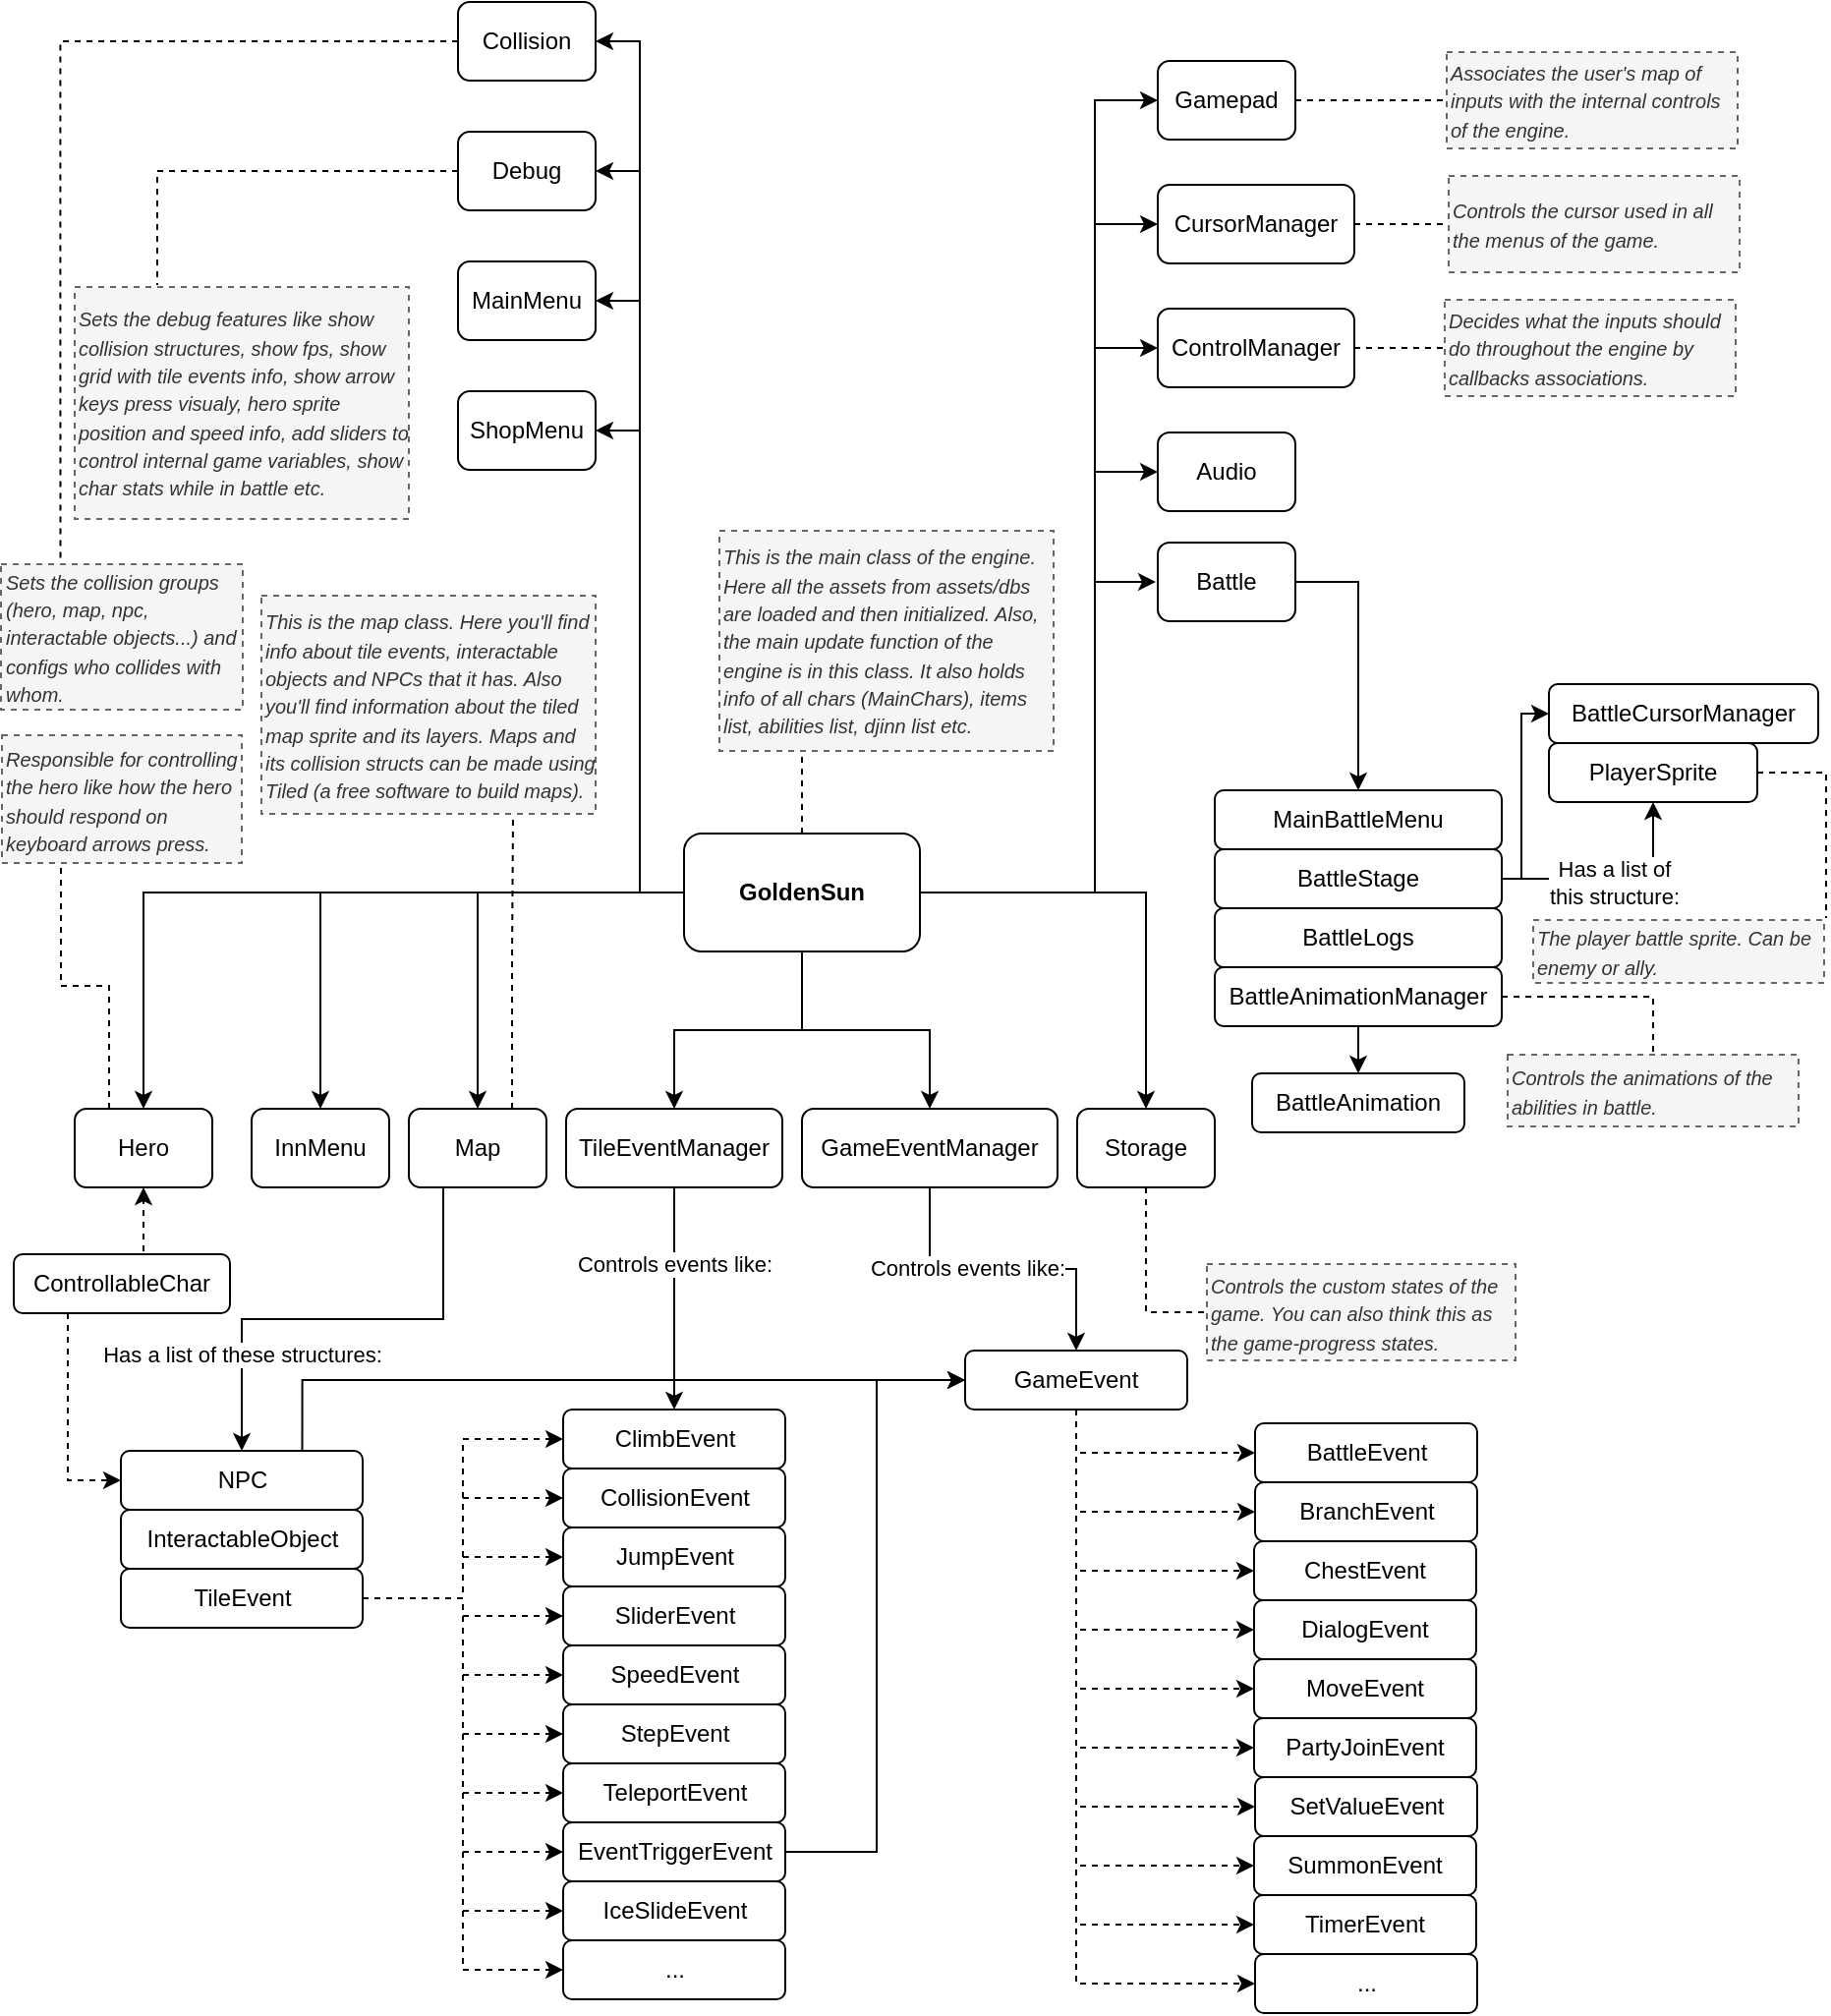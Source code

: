<mxfile version="15.2.7" type="device"><diagram id="flezuYNflr0dGhkxA3h6" name="Page-1"><mxGraphModel dx="1363" dy="1194" grid="0" gridSize="10" guides="1" tooltips="1" connect="1" arrows="1" fold="1" page="0" pageScale="1" pageWidth="1000" pageHeight="1000" math="0" shadow="0"><root><mxCell id="0"/><mxCell id="1" parent="0"/><mxCell id="TbjRaI7LVavRVFoeosVB-16" style="edgeStyle=orthogonalEdgeStyle;rounded=0;orthogonalLoop=1;jettySize=auto;html=1;entryX=0.5;entryY=0;entryDx=0;entryDy=0;" parent="1" source="TbjRaI7LVavRVFoeosVB-1" target="TbjRaI7LVavRVFoeosVB-2" edge="1"><mxGeometry relative="1" as="geometry"/></mxCell><mxCell id="TbjRaI7LVavRVFoeosVB-22" style="edgeStyle=orthogonalEdgeStyle;rounded=0;orthogonalLoop=1;jettySize=auto;html=1;entryX=0.5;entryY=0;entryDx=0;entryDy=0;" parent="1" source="TbjRaI7LVavRVFoeosVB-1" target="TbjRaI7LVavRVFoeosVB-7" edge="1"><mxGeometry relative="1" as="geometry"/></mxCell><mxCell id="TbjRaI7LVavRVFoeosVB-23" style="edgeStyle=orthogonalEdgeStyle;rounded=0;orthogonalLoop=1;jettySize=auto;html=1;entryX=0.5;entryY=0;entryDx=0;entryDy=0;" parent="1" source="TbjRaI7LVavRVFoeosVB-1" target="TbjRaI7LVavRVFoeosVB-8" edge="1"><mxGeometry relative="1" as="geometry"/></mxCell><mxCell id="TbjRaI7LVavRVFoeosVB-25" style="edgeStyle=orthogonalEdgeStyle;rounded=0;orthogonalLoop=1;jettySize=auto;html=1;entryX=0.5;entryY=0;entryDx=0;entryDy=0;" parent="1" source="TbjRaI7LVavRVFoeosVB-1" target="TbjRaI7LVavRVFoeosVB-9" edge="1"><mxGeometry relative="1" as="geometry"/></mxCell><mxCell id="TbjRaI7LVavRVFoeosVB-26" style="edgeStyle=orthogonalEdgeStyle;rounded=0;orthogonalLoop=1;jettySize=auto;html=1;entryX=0.5;entryY=0;entryDx=0;entryDy=0;" parent="1" source="TbjRaI7LVavRVFoeosVB-1" target="TbjRaI7LVavRVFoeosVB-10" edge="1"><mxGeometry relative="1" as="geometry"/></mxCell><mxCell id="TbjRaI7LVavRVFoeosVB-60" style="edgeStyle=orthogonalEdgeStyle;rounded=0;orthogonalLoop=1;jettySize=auto;html=1;exitX=0.5;exitY=0;exitDx=0;exitDy=0;entryX=0.25;entryY=1;entryDx=0;entryDy=0;dashed=1;endArrow=none;endFill=0;strokeWidth=1;" parent="1" source="TbjRaI7LVavRVFoeosVB-1" target="TbjRaI7LVavRVFoeosVB-59" edge="1"><mxGeometry relative="1" as="geometry"/></mxCell><mxCell id="0MBJFrroIcuPEy2-f65j-7" style="edgeStyle=orthogonalEdgeStyle;rounded=0;orthogonalLoop=1;jettySize=auto;html=1;entryX=1;entryY=0.5;entryDx=0;entryDy=0;" parent="1" source="TbjRaI7LVavRVFoeosVB-1" target="TbjRaI7LVavRVFoeosVB-6" edge="1"><mxGeometry relative="1" as="geometry"/></mxCell><mxCell id="0MBJFrroIcuPEy2-f65j-8" style="edgeStyle=orthogonalEdgeStyle;rounded=0;orthogonalLoop=1;jettySize=auto;html=1;entryX=1;entryY=0.5;entryDx=0;entryDy=0;" parent="1" source="TbjRaI7LVavRVFoeosVB-1" target="TbjRaI7LVavRVFoeosVB-5" edge="1"><mxGeometry relative="1" as="geometry"/></mxCell><mxCell id="0MBJFrroIcuPEy2-f65j-9" style="edgeStyle=orthogonalEdgeStyle;rounded=0;orthogonalLoop=1;jettySize=auto;html=1;entryX=1;entryY=0.5;entryDx=0;entryDy=0;" parent="1" source="TbjRaI7LVavRVFoeosVB-1" target="TbjRaI7LVavRVFoeosVB-4" edge="1"><mxGeometry relative="1" as="geometry"/></mxCell><mxCell id="0MBJFrroIcuPEy2-f65j-10" style="edgeStyle=orthogonalEdgeStyle;rounded=0;orthogonalLoop=1;jettySize=auto;html=1;entryX=1;entryY=0.5;entryDx=0;entryDy=0;" parent="1" source="TbjRaI7LVavRVFoeosVB-1" target="TbjRaI7LVavRVFoeosVB-3" edge="1"><mxGeometry relative="1" as="geometry"/></mxCell><mxCell id="0MBJFrroIcuPEy2-f65j-13" style="edgeStyle=orthogonalEdgeStyle;rounded=0;orthogonalLoop=1;jettySize=auto;html=1;entryX=0;entryY=0.5;entryDx=0;entryDy=0;" parent="1" source="TbjRaI7LVavRVFoeosVB-1" target="TbjRaI7LVavRVFoeosVB-13" edge="1"><mxGeometry relative="1" as="geometry"><Array as="points"><mxPoint x="909" y="110"/><mxPoint x="909" y="-167"/></Array></mxGeometry></mxCell><mxCell id="0MBJFrroIcuPEy2-f65j-14" style="edgeStyle=orthogonalEdgeStyle;rounded=0;orthogonalLoop=1;jettySize=auto;html=1;entryX=0;entryY=0.5;entryDx=0;entryDy=0;" parent="1" source="TbjRaI7LVavRVFoeosVB-1" target="TbjRaI7LVavRVFoeosVB-12" edge="1"><mxGeometry relative="1" as="geometry"><Array as="points"><mxPoint x="909" y="110"/><mxPoint x="909" y="-104"/></Array></mxGeometry></mxCell><mxCell id="0MBJFrroIcuPEy2-f65j-15" style="edgeStyle=orthogonalEdgeStyle;rounded=0;orthogonalLoop=1;jettySize=auto;html=1;entryX=0;entryY=0.5;entryDx=0;entryDy=0;" parent="1" source="TbjRaI7LVavRVFoeosVB-1" target="TbjRaI7LVavRVFoeosVB-14" edge="1"><mxGeometry relative="1" as="geometry"><Array as="points"><mxPoint x="909" y="110"/><mxPoint x="909" y="-230"/></Array></mxGeometry></mxCell><mxCell id="0MBJFrroIcuPEy2-f65j-16" style="edgeStyle=orthogonalEdgeStyle;rounded=0;orthogonalLoop=1;jettySize=auto;html=1;entryX=0;entryY=0.5;entryDx=0;entryDy=0;" parent="1" source="TbjRaI7LVavRVFoeosVB-1" target="TbjRaI7LVavRVFoeosVB-15" edge="1"><mxGeometry relative="1" as="geometry"><Array as="points"><mxPoint x="909" y="110"/><mxPoint x="909" y="-293"/></Array></mxGeometry></mxCell><mxCell id="0MBJFrroIcuPEy2-f65j-17" style="edgeStyle=orthogonalEdgeStyle;rounded=0;orthogonalLoop=1;jettySize=auto;html=1;entryX=0;entryY=0.5;entryDx=0;entryDy=0;" parent="1" edge="1"><mxGeometry relative="1" as="geometry"><mxPoint x="819" y="110" as="sourcePoint"/><mxPoint x="940" y="-48" as="targetPoint"/><Array as="points"><mxPoint x="909" y="110"/><mxPoint x="909" y="-48"/></Array></mxGeometry></mxCell><mxCell id="0MBJFrroIcuPEy2-f65j-19" style="edgeStyle=orthogonalEdgeStyle;rounded=0;orthogonalLoop=1;jettySize=auto;html=1;" parent="1" source="TbjRaI7LVavRVFoeosVB-1" target="0MBJFrroIcuPEy2-f65j-18" edge="1"><mxGeometry relative="1" as="geometry"/></mxCell><mxCell id="TbjRaI7LVavRVFoeosVB-1" value="GoldenSun" style="rounded=1;whiteSpace=wrap;html=1;fontStyle=1" parent="1" vertex="1"><mxGeometry x="700" y="80" width="120" height="60" as="geometry"/></mxCell><mxCell id="0MBJFrroIcuPEy2-f65j-23" style="edgeStyle=orthogonalEdgeStyle;rounded=0;orthogonalLoop=1;jettySize=auto;html=1;exitX=0.25;exitY=0;exitDx=0;exitDy=0;entryX=0.25;entryY=1;entryDx=0;entryDy=0;dashed=1;endArrow=none;endFill=0;" parent="1" source="TbjRaI7LVavRVFoeosVB-2" target="TbjRaI7LVavRVFoeosVB-55" edge="1"><mxGeometry relative="1" as="geometry"/></mxCell><mxCell id="TbjRaI7LVavRVFoeosVB-2" value="Hero" style="rounded=1;whiteSpace=wrap;html=1;" parent="1" vertex="1"><mxGeometry x="390" y="220" width="70" height="40" as="geometry"/></mxCell><mxCell id="TbjRaI7LVavRVFoeosVB-54" style="edgeStyle=orthogonalEdgeStyle;rounded=0;orthogonalLoop=1;jettySize=auto;html=1;entryX=0.25;entryY=0;entryDx=0;entryDy=0;dashed=1;strokeWidth=1;endArrow=none;endFill=0;" parent="1" source="TbjRaI7LVavRVFoeosVB-3" target="8IXcAXN04zPBrYElZzqs-1" edge="1"><mxGeometry relative="1" as="geometry"><mxPoint x="347" y="-64" as="targetPoint"/></mxGeometry></mxCell><mxCell id="TbjRaI7LVavRVFoeosVB-3" value="Collision" style="rounded=1;whiteSpace=wrap;html=1;" parent="1" vertex="1"><mxGeometry x="585" y="-343" width="70" height="40" as="geometry"/></mxCell><mxCell id="TbjRaI7LVavRVFoeosVB-58" style="edgeStyle=orthogonalEdgeStyle;rounded=0;orthogonalLoop=1;jettySize=auto;html=1;exitX=0;exitY=0.5;exitDx=0;exitDy=0;entryX=0.25;entryY=0;entryDx=0;entryDy=0;dashed=1;endArrow=none;endFill=0;strokeWidth=1;" parent="1" source="TbjRaI7LVavRVFoeosVB-4" target="TbjRaI7LVavRVFoeosVB-57" edge="1"><mxGeometry relative="1" as="geometry"/></mxCell><mxCell id="TbjRaI7LVavRVFoeosVB-4" value="Debug" style="rounded=1;whiteSpace=wrap;html=1;" parent="1" vertex="1"><mxGeometry x="585" y="-277" width="70" height="40" as="geometry"/></mxCell><mxCell id="TbjRaI7LVavRVFoeosVB-5" value="MainMenu" style="rounded=1;whiteSpace=wrap;html=1;" parent="1" vertex="1"><mxGeometry x="585" y="-211" width="70" height="40" as="geometry"/></mxCell><mxCell id="TbjRaI7LVavRVFoeosVB-6" value="ShopMenu" style="rounded=1;whiteSpace=wrap;html=1;" parent="1" vertex="1"><mxGeometry x="585" y="-145" width="70" height="40" as="geometry"/></mxCell><mxCell id="TbjRaI7LVavRVFoeosVB-7" value="InnMenu" style="rounded=1;whiteSpace=wrap;html=1;" parent="1" vertex="1"><mxGeometry x="480" y="220" width="70" height="40" as="geometry"/></mxCell><mxCell id="0MBJFrroIcuPEy2-f65j-24" style="edgeStyle=orthogonalEdgeStyle;rounded=0;orthogonalLoop=1;jettySize=auto;html=1;exitX=0.75;exitY=0;exitDx=0;exitDy=0;entryX=0.75;entryY=1;entryDx=0;entryDy=0;dashed=1;endArrow=none;endFill=0;" parent="1" source="TbjRaI7LVavRVFoeosVB-8" target="TbjRaI7LVavRVFoeosVB-67" edge="1"><mxGeometry relative="1" as="geometry"/></mxCell><mxCell id="TbjRaI7LVavRVFoeosVB-8" value="Map" style="rounded=1;whiteSpace=wrap;html=1;" parent="1" vertex="1"><mxGeometry x="560" y="220" width="70" height="40" as="geometry"/></mxCell><mxCell id="TbjRaI7LVavRVFoeosVB-9" value="TileEventManager" style="rounded=1;whiteSpace=wrap;html=1;" parent="1" vertex="1"><mxGeometry x="640" y="220" width="110" height="40" as="geometry"/></mxCell><mxCell id="0MBJFrroIcuPEy2-f65j-42" style="edgeStyle=orthogonalEdgeStyle;rounded=0;orthogonalLoop=1;jettySize=auto;html=1;entryX=0.5;entryY=0;entryDx=0;entryDy=0;endArrow=classic;endFill=1;" parent="1" source="TbjRaI7LVavRVFoeosVB-10" target="0MBJFrroIcuPEy2-f65j-35" edge="1"><mxGeometry relative="1" as="geometry"/></mxCell><mxCell id="0MBJFrroIcuPEy2-f65j-43" value="Controls events like:" style="edgeLabel;html=1;align=center;verticalAlign=middle;resizable=0;points=[];" parent="0MBJFrroIcuPEy2-f65j-42" vertex="1" connectable="0"><mxGeometry x="-0.237" y="1" relative="1" as="geometry"><mxPoint as="offset"/></mxGeometry></mxCell><mxCell id="TbjRaI7LVavRVFoeosVB-10" value="GameEventManager" style="rounded=1;whiteSpace=wrap;html=1;" parent="1" vertex="1"><mxGeometry x="760" y="220" width="130" height="40" as="geometry"/></mxCell><mxCell id="TbjRaI7LVavRVFoeosVB-73" style="edgeStyle=orthogonalEdgeStyle;rounded=0;orthogonalLoop=1;jettySize=auto;html=1;entryX=0.5;entryY=0;entryDx=0;entryDy=0;endArrow=classic;endFill=1;strokeWidth=1;exitX=1;exitY=0.5;exitDx=0;exitDy=0;" parent="1" source="TbjRaI7LVavRVFoeosVB-11" target="TbjRaI7LVavRVFoeosVB-69" edge="1"><mxGeometry relative="1" as="geometry"/></mxCell><mxCell id="TbjRaI7LVavRVFoeosVB-11" value="Battle" style="rounded=1;whiteSpace=wrap;html=1;" parent="1" vertex="1"><mxGeometry x="941" y="-68" width="70" height="40" as="geometry"/></mxCell><mxCell id="TbjRaI7LVavRVFoeosVB-12" value="Audio" style="rounded=1;whiteSpace=wrap;html=1;" parent="1" vertex="1"><mxGeometry x="941" y="-124" width="70" height="40" as="geometry"/></mxCell><mxCell id="TbjRaI7LVavRVFoeosVB-80" style="edgeStyle=orthogonalEdgeStyle;rounded=0;jumpSize=6;orthogonalLoop=1;jettySize=auto;html=1;entryX=0;entryY=0.5;entryDx=0;entryDy=0;dashed=1;endArrow=none;endFill=0;strokeWidth=1;" parent="1" source="TbjRaI7LVavRVFoeosVB-13" target="TbjRaI7LVavRVFoeosVB-79" edge="1"><mxGeometry relative="1" as="geometry"/></mxCell><mxCell id="TbjRaI7LVavRVFoeosVB-13" value="ControlManager" style="rounded=1;whiteSpace=wrap;html=1;" parent="1" vertex="1"><mxGeometry x="941" y="-187" width="100" height="40" as="geometry"/></mxCell><mxCell id="TbjRaI7LVavRVFoeosVB-82" style="edgeStyle=orthogonalEdgeStyle;rounded=0;jumpSize=6;orthogonalLoop=1;jettySize=auto;html=1;entryX=0;entryY=0.5;entryDx=0;entryDy=0;dashed=1;endArrow=none;endFill=0;strokeWidth=1;" parent="1" source="TbjRaI7LVavRVFoeosVB-14" target="TbjRaI7LVavRVFoeosVB-81" edge="1"><mxGeometry relative="1" as="geometry"/></mxCell><mxCell id="TbjRaI7LVavRVFoeosVB-14" value="CursorManager" style="rounded=1;whiteSpace=wrap;html=1;" parent="1" vertex="1"><mxGeometry x="941" y="-250" width="100" height="40" as="geometry"/></mxCell><mxCell id="TbjRaI7LVavRVFoeosVB-84" style="edgeStyle=orthogonalEdgeStyle;rounded=0;jumpSize=6;orthogonalLoop=1;jettySize=auto;html=1;exitX=1;exitY=0.5;exitDx=0;exitDy=0;dashed=1;endArrow=none;endFill=0;strokeWidth=1;" parent="1" source="TbjRaI7LVavRVFoeosVB-15" target="TbjRaI7LVavRVFoeosVB-83" edge="1"><mxGeometry relative="1" as="geometry"/></mxCell><mxCell id="TbjRaI7LVavRVFoeosVB-15" value="Gamepad" style="rounded=1;whiteSpace=wrap;html=1;" parent="1" vertex="1"><mxGeometry x="941" y="-313" width="70" height="40" as="geometry"/></mxCell><mxCell id="TbjRaI7LVavRVFoeosVB-32" value="" style="endArrow=classic;html=1;exitX=0.5;exitY=1;exitDx=0;exitDy=0;edgeStyle=orthogonalEdgeStyle;entryX=0.5;entryY=0;entryDx=0;entryDy=0;jumpSize=6;bendable=1;rounded=0;" parent="1" source="TbjRaI7LVavRVFoeosVB-9" target="TbjRaI7LVavRVFoeosVB-34" edge="1"><mxGeometry relative="1" as="geometry"><mxPoint x="710" y="420" as="sourcePoint"/><mxPoint x="695" y="360" as="targetPoint"/></mxGeometry></mxCell><mxCell id="TbjRaI7LVavRVFoeosVB-33" value="Controls events like:" style="edgeLabel;resizable=0;html=1;align=center;verticalAlign=middle;" parent="TbjRaI7LVavRVFoeosVB-32" connectable="0" vertex="1"><mxGeometry relative="1" as="geometry"><mxPoint y="-17.67" as="offset"/></mxGeometry></mxCell><mxCell id="TbjRaI7LVavRVFoeosVB-34" value="ClimbEvent" style="rounded=1;whiteSpace=wrap;html=1;" parent="1" vertex="1"><mxGeometry x="638.5" y="373" width="113" height="30" as="geometry"/></mxCell><mxCell id="TbjRaI7LVavRVFoeosVB-35" value="CollisionEvent" style="rounded=1;whiteSpace=wrap;html=1;" parent="1" vertex="1"><mxGeometry x="638.5" y="403" width="113" height="30" as="geometry"/></mxCell><mxCell id="TbjRaI7LVavRVFoeosVB-36" value="JumpEvent" style="rounded=1;whiteSpace=wrap;html=1;" parent="1" vertex="1"><mxGeometry x="638.5" y="433" width="113" height="30" as="geometry"/></mxCell><mxCell id="TbjRaI7LVavRVFoeosVB-37" value="SliderEvent" style="rounded=1;whiteSpace=wrap;html=1;" parent="1" vertex="1"><mxGeometry x="638.5" y="463" width="113" height="30" as="geometry"/></mxCell><mxCell id="TbjRaI7LVavRVFoeosVB-38" value="SpeedEvent" style="rounded=1;whiteSpace=wrap;html=1;" parent="1" vertex="1"><mxGeometry x="638.5" y="493" width="113" height="30" as="geometry"/></mxCell><mxCell id="TbjRaI7LVavRVFoeosVB-39" value="StepEvent" style="rounded=1;whiteSpace=wrap;html=1;" parent="1" vertex="1"><mxGeometry x="638.5" y="523" width="113" height="30" as="geometry"/></mxCell><mxCell id="TbjRaI7LVavRVFoeosVB-40" value="TeleportEvent" style="rounded=1;whiteSpace=wrap;html=1;" parent="1" vertex="1"><mxGeometry x="638.5" y="553" width="113" height="30" as="geometry"/></mxCell><mxCell id="TbjRaI7LVavRVFoeosVB-42" style="edgeStyle=orthogonalEdgeStyle;rounded=0;orthogonalLoop=1;jettySize=auto;html=1;entryX=0;entryY=0.5;entryDx=0;entryDy=0;strokeWidth=1;dashed=1;" parent="1" source="TbjRaI7LVavRVFoeosVB-41" target="TbjRaI7LVavRVFoeosVB-34" edge="1"><mxGeometry relative="1" as="geometry"/></mxCell><mxCell id="TbjRaI7LVavRVFoeosVB-43" style="edgeStyle=orthogonalEdgeStyle;rounded=0;orthogonalLoop=1;jettySize=auto;html=1;entryX=0;entryY=0.5;entryDx=0;entryDy=0;dashed=1;strokeWidth=1;" parent="1" source="TbjRaI7LVavRVFoeosVB-41" target="TbjRaI7LVavRVFoeosVB-35" edge="1"><mxGeometry relative="1" as="geometry"/></mxCell><mxCell id="TbjRaI7LVavRVFoeosVB-44" style="edgeStyle=orthogonalEdgeStyle;rounded=0;orthogonalLoop=1;jettySize=auto;html=1;entryX=0;entryY=0.5;entryDx=0;entryDy=0;dashed=1;strokeWidth=1;" parent="1" source="TbjRaI7LVavRVFoeosVB-41" target="TbjRaI7LVavRVFoeosVB-36" edge="1"><mxGeometry relative="1" as="geometry"/></mxCell><mxCell id="TbjRaI7LVavRVFoeosVB-45" style="edgeStyle=orthogonalEdgeStyle;rounded=0;orthogonalLoop=1;jettySize=auto;html=1;entryX=0;entryY=0.5;entryDx=0;entryDy=0;dashed=1;strokeWidth=1;" parent="1" source="TbjRaI7LVavRVFoeosVB-41" target="TbjRaI7LVavRVFoeosVB-37" edge="1"><mxGeometry relative="1" as="geometry"/></mxCell><mxCell id="TbjRaI7LVavRVFoeosVB-46" style="edgeStyle=orthogonalEdgeStyle;rounded=0;orthogonalLoop=1;jettySize=auto;html=1;entryX=0;entryY=0.5;entryDx=0;entryDy=0;dashed=1;strokeWidth=1;" parent="1" source="TbjRaI7LVavRVFoeosVB-41" target="TbjRaI7LVavRVFoeosVB-38" edge="1"><mxGeometry relative="1" as="geometry"/></mxCell><mxCell id="TbjRaI7LVavRVFoeosVB-47" style="edgeStyle=orthogonalEdgeStyle;rounded=0;orthogonalLoop=1;jettySize=auto;html=1;entryX=0;entryY=0.5;entryDx=0;entryDy=0;dashed=1;strokeWidth=1;" parent="1" source="TbjRaI7LVavRVFoeosVB-41" target="TbjRaI7LVavRVFoeosVB-39" edge="1"><mxGeometry relative="1" as="geometry"/></mxCell><mxCell id="TbjRaI7LVavRVFoeosVB-48" style="edgeStyle=orthogonalEdgeStyle;rounded=0;orthogonalLoop=1;jettySize=auto;html=1;entryX=0;entryY=0.5;entryDx=0;entryDy=0;dashed=1;strokeWidth=1;" parent="1" source="TbjRaI7LVavRVFoeosVB-41" target="TbjRaI7LVavRVFoeosVB-40" edge="1"><mxGeometry relative="1" as="geometry"/></mxCell><mxCell id="0MBJFrroIcuPEy2-f65j-3" style="edgeStyle=orthogonalEdgeStyle;rounded=0;orthogonalLoop=1;jettySize=auto;html=1;entryX=0;entryY=0.5;entryDx=0;entryDy=0;dashed=1;" parent="1" source="TbjRaI7LVavRVFoeosVB-41" target="0MBJFrroIcuPEy2-f65j-1" edge="1"><mxGeometry relative="1" as="geometry"/></mxCell><mxCell id="0MBJFrroIcuPEy2-f65j-4" style="edgeStyle=orthogonalEdgeStyle;rounded=0;orthogonalLoop=1;jettySize=auto;html=1;entryX=0;entryY=0.5;entryDx=0;entryDy=0;dashed=1;" parent="1" source="TbjRaI7LVavRVFoeosVB-41" target="0MBJFrroIcuPEy2-f65j-2" edge="1"><mxGeometry relative="1" as="geometry"/></mxCell><mxCell id="8IXcAXN04zPBrYElZzqs-3" style="edgeStyle=orthogonalEdgeStyle;rounded=0;orthogonalLoop=1;jettySize=auto;html=1;entryX=0;entryY=0.5;entryDx=0;entryDy=0;dashed=1;" edge="1" parent="1" source="TbjRaI7LVavRVFoeosVB-41" target="8IXcAXN04zPBrYElZzqs-2"><mxGeometry relative="1" as="geometry"/></mxCell><mxCell id="TbjRaI7LVavRVFoeosVB-41" value="TileEvent" style="rounded=1;whiteSpace=wrap;html=1;" parent="1" vertex="1"><mxGeometry x="413.5" y="454" width="123" height="30" as="geometry"/></mxCell><mxCell id="TbjRaI7LVavRVFoeosVB-51" style="edgeStyle=orthogonalEdgeStyle;rounded=0;orthogonalLoop=1;jettySize=auto;html=1;entryX=0.5;entryY=1;entryDx=0;entryDy=0;dashed=1;strokeWidth=1;exitX=0.75;exitY=0;exitDx=0;exitDy=0;" parent="1" source="TbjRaI7LVavRVFoeosVB-49" target="TbjRaI7LVavRVFoeosVB-2" edge="1"><mxGeometry relative="1" as="geometry"/></mxCell><mxCell id="TbjRaI7LVavRVFoeosVB-66" style="edgeStyle=orthogonalEdgeStyle;rounded=0;orthogonalLoop=1;jettySize=auto;html=1;entryX=0;entryY=0.5;entryDx=0;entryDy=0;dashed=1;endArrow=classic;endFill=1;strokeWidth=1;exitX=0.25;exitY=1;exitDx=0;exitDy=0;" parent="1" source="TbjRaI7LVavRVFoeosVB-49" target="TbjRaI7LVavRVFoeosVB-61" edge="1"><mxGeometry relative="1" as="geometry"/></mxCell><mxCell id="TbjRaI7LVavRVFoeosVB-49" value="ControllableChar" style="rounded=1;whiteSpace=wrap;html=1;" parent="1" vertex="1"><mxGeometry x="359" y="294" width="110" height="30" as="geometry"/></mxCell><mxCell id="TbjRaI7LVavRVFoeosVB-55" value="&lt;span style=&quot;font-size: 10px&quot;&gt;&lt;i&gt;Responsible for controlling the hero like how the hero should respond on keyboard arrows press.&lt;/i&gt;&lt;/span&gt;" style="rounded=0;whiteSpace=wrap;html=1;dashed=1;align=left;fillColor=#f5f5f5;strokeColor=#666666;fontColor=#333333;perimeterSpacing=1;labelPadding=0;noLabel=0;" parent="1" vertex="1"><mxGeometry x="353" y="30" width="122" height="65" as="geometry"/></mxCell><mxCell id="TbjRaI7LVavRVFoeosVB-57" value="&lt;span style=&quot;font-size: 10px&quot;&gt;&lt;i&gt;Sets the debug features like show collision structures, show fps, show grid with tile events info, show arrow keys press visualy, hero sprite position and speed info, add sliders to control internal game variables, show char stats while in battle etc.&lt;/i&gt;&lt;/span&gt;" style="rounded=0;whiteSpace=wrap;html=1;dashed=1;align=left;fillColor=#f5f5f5;strokeColor=#666666;fontColor=#333333;perimeterSpacing=1;labelPadding=0;noLabel=0;" parent="1" vertex="1"><mxGeometry x="390" y="-198" width="170" height="118" as="geometry"/></mxCell><mxCell id="TbjRaI7LVavRVFoeosVB-59" value="&lt;span style=&quot;font-size: 10px&quot;&gt;&lt;i&gt;This is the main class of the engine. Here all the assets from assets/dbs are loaded and then initialized. Also, the main update function of the engine is in this class. It also holds info of all chars (MainChars), items list, abilities list, djinn list etc.&lt;/i&gt;&lt;/span&gt;" style="rounded=0;whiteSpace=wrap;html=1;dashed=1;align=left;fillColor=#f5f5f5;strokeColor=#666666;fontColor=#333333;perimeterSpacing=1;labelPadding=0;noLabel=0;" parent="1" vertex="1"><mxGeometry x="718" y="-74" width="170" height="112" as="geometry"/></mxCell><mxCell id="0MBJFrroIcuPEy2-f65j-38" style="edgeStyle=orthogonalEdgeStyle;rounded=0;orthogonalLoop=1;jettySize=auto;html=1;entryX=0;entryY=0.5;entryDx=0;entryDy=0;endArrow=classic;endFill=1;exitX=0.75;exitY=0;exitDx=0;exitDy=0;" parent="1" source="TbjRaI7LVavRVFoeosVB-61" target="0MBJFrroIcuPEy2-f65j-35" edge="1"><mxGeometry relative="1" as="geometry"><Array as="points"><mxPoint x="506" y="358"/></Array></mxGeometry></mxCell><mxCell id="TbjRaI7LVavRVFoeosVB-61" value="NPC" style="rounded=1;whiteSpace=wrap;html=1;" parent="1" vertex="1"><mxGeometry x="413.5" y="394" width="123" height="30" as="geometry"/></mxCell><mxCell id="TbjRaI7LVavRVFoeosVB-62" value="InteractableObject" style="rounded=1;whiteSpace=wrap;html=1;" parent="1" vertex="1"><mxGeometry x="413.5" y="424" width="123" height="30" as="geometry"/></mxCell><mxCell id="TbjRaI7LVavRVFoeosVB-64" value="" style="endArrow=classic;html=1;exitX=0.25;exitY=1;exitDx=0;exitDy=0;edgeStyle=orthogonalEdgeStyle;entryX=0.5;entryY=0;entryDx=0;entryDy=0;rounded=0;" parent="1" source="TbjRaI7LVavRVFoeosVB-8" target="TbjRaI7LVavRVFoeosVB-61" edge="1"><mxGeometry relative="1" as="geometry"><mxPoint x="520" y="314" as="sourcePoint"/><mxPoint x="660.0" y="414" as="targetPoint"/></mxGeometry></mxCell><mxCell id="TbjRaI7LVavRVFoeosVB-65" value="Has a list of these structures:" style="edgeLabel;resizable=0;html=1;align=center;verticalAlign=middle;" parent="TbjRaI7LVavRVFoeosVB-64" connectable="0" vertex="1"><mxGeometry relative="1" as="geometry"><mxPoint x="-51" y="17.5" as="offset"/></mxGeometry></mxCell><mxCell id="TbjRaI7LVavRVFoeosVB-67" value="&lt;span style=&quot;font-size: 10px&quot;&gt;&lt;i&gt;This is the map class. Here you'll find info about tile events, interactable objects and NPCs that it has. Also you'll find information about the tiled map sprite and its layers. Maps and its collision structs can be made using Tiled (a free software to build maps).&lt;/i&gt;&lt;/span&gt;" style="rounded=0;whiteSpace=wrap;html=1;dashed=1;align=left;fillColor=#f5f5f5;strokeColor=#666666;fontColor=#333333;perimeterSpacing=1;labelPadding=0;noLabel=0;" parent="1" vertex="1"><mxGeometry x="485" y="-41" width="170" height="111" as="geometry"/></mxCell><mxCell id="TbjRaI7LVavRVFoeosVB-69" value="MainBattleMenu" style="rounded=1;whiteSpace=wrap;html=1;" parent="1" vertex="1"><mxGeometry x="970" y="58" width="146" height="30" as="geometry"/></mxCell><mxCell id="8IXcAXN04zPBrYElZzqs-4" style="edgeStyle=orthogonalEdgeStyle;rounded=0;orthogonalLoop=1;jettySize=auto;html=1;entryX=0;entryY=0.5;entryDx=0;entryDy=0;" edge="1" parent="1" source="TbjRaI7LVavRVFoeosVB-70" target="DmpDC5DDmdNivkYv2MmC-2"><mxGeometry relative="1" as="geometry"><Array as="points"><mxPoint x="1126" y="103"/><mxPoint x="1126" y="19"/></Array></mxGeometry></mxCell><mxCell id="TbjRaI7LVavRVFoeosVB-70" value="BattleStage" style="rounded=1;whiteSpace=wrap;html=1;" parent="1" vertex="1"><mxGeometry x="970" y="88" width="146" height="30" as="geometry"/></mxCell><mxCell id="TbjRaI7LVavRVFoeosVB-71" value="BattleLogs" style="rounded=1;whiteSpace=wrap;html=1;" parent="1" vertex="1"><mxGeometry x="970" y="118" width="146" height="30" as="geometry"/></mxCell><mxCell id="DmpDC5DDmdNivkYv2MmC-5" style="edgeStyle=orthogonalEdgeStyle;rounded=0;orthogonalLoop=1;jettySize=auto;html=1;entryX=0.5;entryY=0;entryDx=0;entryDy=0;endArrow=classic;endFill=1;" parent="1" source="TbjRaI7LVavRVFoeosVB-72" target="DmpDC5DDmdNivkYv2MmC-4" edge="1"><mxGeometry relative="1" as="geometry"/></mxCell><mxCell id="DmpDC5DDmdNivkYv2MmC-6" style="edgeStyle=orthogonalEdgeStyle;rounded=0;orthogonalLoop=1;jettySize=auto;html=1;endArrow=none;endFill=0;dashed=1;entryX=0.5;entryY=0;entryDx=0;entryDy=0;exitX=1;exitY=0.5;exitDx=0;exitDy=0;" parent="1" source="TbjRaI7LVavRVFoeosVB-72" target="TbjRaI7LVavRVFoeosVB-77" edge="1"><mxGeometry relative="1" as="geometry"><mxPoint x="1214" y="231" as="targetPoint"/></mxGeometry></mxCell><mxCell id="TbjRaI7LVavRVFoeosVB-72" value="BattleAnimationManager" style="rounded=1;whiteSpace=wrap;html=1;" parent="1" vertex="1"><mxGeometry x="970" y="148" width="146" height="30" as="geometry"/></mxCell><mxCell id="TbjRaI7LVavRVFoeosVB-74" value="" style="endArrow=classic;html=1;exitX=1;exitY=0.5;exitDx=0;exitDy=0;edgeStyle=orthogonalEdgeStyle;rounded=0;" parent="1" source="TbjRaI7LVavRVFoeosVB-70" target="TbjRaI7LVavRVFoeosVB-76" edge="1"><mxGeometry relative="1" as="geometry"><mxPoint x="1185" y="669" as="sourcePoint"/><mxPoint x="1083.0" y="752" as="targetPoint"/></mxGeometry></mxCell><mxCell id="TbjRaI7LVavRVFoeosVB-75" value="Has a list of&lt;br&gt;this structure:" style="edgeLabel;resizable=0;html=1;align=center;verticalAlign=middle;" parent="TbjRaI7LVavRVFoeosVB-74" connectable="0" vertex="1"><mxGeometry relative="1" as="geometry"><mxPoint x="-1" y="2" as="offset"/></mxGeometry></mxCell><mxCell id="8IXcAXN04zPBrYElZzqs-6" style="edgeStyle=orthogonalEdgeStyle;rounded=0;orthogonalLoop=1;jettySize=auto;html=1;entryX=1;entryY=0;entryDx=0;entryDy=0;exitX=1;exitY=0.5;exitDx=0;exitDy=0;dashed=1;endArrow=none;endFill=0;" edge="1" parent="1" source="TbjRaI7LVavRVFoeosVB-76" target="8IXcAXN04zPBrYElZzqs-5"><mxGeometry relative="1" as="geometry"/></mxCell><mxCell id="TbjRaI7LVavRVFoeosVB-76" value="PlayerSprite" style="rounded=1;whiteSpace=wrap;html=1;" parent="1" vertex="1"><mxGeometry x="1140" y="34" width="106" height="30" as="geometry"/></mxCell><mxCell id="TbjRaI7LVavRVFoeosVB-77" value="&lt;span style=&quot;font-size: 10px&quot;&gt;&lt;i&gt;Controls the animations of the abilities in battle.&lt;/i&gt;&lt;/span&gt;" style="rounded=0;whiteSpace=wrap;html=1;dashed=1;align=left;fillColor=#f5f5f5;strokeColor=#666666;fontColor=#333333;perimeterSpacing=1;labelPadding=0;noLabel=0;" parent="1" vertex="1"><mxGeometry x="1119" y="192.5" width="148" height="36.5" as="geometry"/></mxCell><mxCell id="TbjRaI7LVavRVFoeosVB-79" value="&lt;span style=&quot;font-size: 10px&quot;&gt;&lt;i&gt;Decides what the inputs should do throughout the engine by callbacks associations.&lt;/i&gt;&lt;/span&gt;" style="rounded=0;whiteSpace=wrap;html=1;dashed=1;align=left;fillColor=#f5f5f5;strokeColor=#666666;fontColor=#333333;perimeterSpacing=1;labelPadding=0;noLabel=0;" parent="1" vertex="1"><mxGeometry x="1087" y="-191.5" width="148" height="49" as="geometry"/></mxCell><mxCell id="TbjRaI7LVavRVFoeosVB-81" value="&lt;span style=&quot;font-size: 10px&quot;&gt;&lt;i&gt;Controls the cursor used in all the menus of the game.&lt;/i&gt;&lt;/span&gt;" style="rounded=0;whiteSpace=wrap;html=1;dashed=1;align=left;fillColor=#f5f5f5;strokeColor=#666666;fontColor=#333333;perimeterSpacing=1;labelPadding=0;noLabel=0;" parent="1" vertex="1"><mxGeometry x="1089" y="-254.5" width="148" height="49" as="geometry"/></mxCell><mxCell id="TbjRaI7LVavRVFoeosVB-83" value="&lt;span style=&quot;font-size: 10px&quot;&gt;&lt;i&gt;Associates the user's map of inputs with the internal controls of the engine.&lt;/i&gt;&lt;/span&gt;" style="rounded=0;whiteSpace=wrap;html=1;dashed=1;align=left;fillColor=#f5f5f5;strokeColor=#666666;fontColor=#333333;perimeterSpacing=1;labelPadding=0;noLabel=0;" parent="1" vertex="1"><mxGeometry x="1088" y="-317.5" width="148" height="49" as="geometry"/></mxCell><mxCell id="0MBJFrroIcuPEy2-f65j-40" style="edgeStyle=orthogonalEdgeStyle;rounded=0;orthogonalLoop=1;jettySize=auto;html=1;entryX=0;entryY=0.5;entryDx=0;entryDy=0;endArrow=classic;endFill=1;" parent="1" source="0MBJFrroIcuPEy2-f65j-1" target="0MBJFrroIcuPEy2-f65j-35" edge="1"><mxGeometry relative="1" as="geometry"><Array as="points"><mxPoint x="798" y="598"/><mxPoint x="798" y="358"/></Array></mxGeometry></mxCell><mxCell id="0MBJFrroIcuPEy2-f65j-1" value="EventTriggerEvent" style="rounded=1;whiteSpace=wrap;html=1;" parent="1" vertex="1"><mxGeometry x="638.5" y="583" width="113" height="30" as="geometry"/></mxCell><mxCell id="0MBJFrroIcuPEy2-f65j-2" value="IceSlideEvent" style="rounded=1;whiteSpace=wrap;html=1;" parent="1" vertex="1"><mxGeometry x="638.5" y="613" width="113" height="30" as="geometry"/></mxCell><mxCell id="DmpDC5DDmdNivkYv2MmC-1" style="edgeStyle=orthogonalEdgeStyle;rounded=0;orthogonalLoop=1;jettySize=auto;html=1;entryX=0;entryY=0.5;entryDx=0;entryDy=0;dashed=1;endArrow=none;endFill=0;" parent="1" source="0MBJFrroIcuPEy2-f65j-18" target="0MBJFrroIcuPEy2-f65j-20" edge="1"><mxGeometry relative="1" as="geometry"/></mxCell><mxCell id="0MBJFrroIcuPEy2-f65j-18" value="Storage" style="rounded=1;whiteSpace=wrap;html=1;" parent="1" vertex="1"><mxGeometry x="900" y="220" width="70" height="40" as="geometry"/></mxCell><mxCell id="0MBJFrroIcuPEy2-f65j-20" value="&lt;span style=&quot;font-size: 10px&quot;&gt;&lt;i&gt;Controls the custom states of the game. You can also think this as the game-progress states.&lt;/i&gt;&lt;/span&gt;" style="rounded=0;whiteSpace=wrap;html=1;dashed=1;align=left;fillColor=#f5f5f5;strokeColor=#666666;fontColor=#333333;perimeterSpacing=1;labelPadding=0;noLabel=0;" parent="1" vertex="1"><mxGeometry x="966" y="299" width="157" height="49" as="geometry"/></mxCell><mxCell id="0MBJFrroIcuPEy2-f65j-25" value="BattleEvent" style="rounded=1;whiteSpace=wrap;html=1;" parent="1" vertex="1"><mxGeometry x="990.5" y="380" width="113" height="30" as="geometry"/></mxCell><mxCell id="0MBJFrroIcuPEy2-f65j-26" value="BranchEvent" style="rounded=1;whiteSpace=wrap;html=1;" parent="1" vertex="1"><mxGeometry x="990.5" y="410" width="113" height="30" as="geometry"/></mxCell><mxCell id="0MBJFrroIcuPEy2-f65j-27" value="ChestEvent" style="rounded=1;whiteSpace=wrap;html=1;" parent="1" vertex="1"><mxGeometry x="990" y="440" width="113" height="30" as="geometry"/></mxCell><mxCell id="0MBJFrroIcuPEy2-f65j-28" value="DialogEvent" style="rounded=1;whiteSpace=wrap;html=1;" parent="1" vertex="1"><mxGeometry x="990" y="470" width="113" height="30" as="geometry"/></mxCell><mxCell id="0MBJFrroIcuPEy2-f65j-29" value="MoveEvent" style="rounded=1;whiteSpace=wrap;html=1;" parent="1" vertex="1"><mxGeometry x="990" y="500" width="113" height="30" as="geometry"/></mxCell><mxCell id="0MBJFrroIcuPEy2-f65j-30" value="PartyJoinEvent" style="rounded=1;whiteSpace=wrap;html=1;" parent="1" vertex="1"><mxGeometry x="990" y="530" width="113" height="30" as="geometry"/></mxCell><mxCell id="0MBJFrroIcuPEy2-f65j-31" value="SetValueEvent" style="rounded=1;whiteSpace=wrap;html=1;" parent="1" vertex="1"><mxGeometry x="990.5" y="560" width="113" height="30" as="geometry"/></mxCell><mxCell id="0MBJFrroIcuPEy2-f65j-32" value="SummonEvent" style="rounded=1;whiteSpace=wrap;html=1;" parent="1" vertex="1"><mxGeometry x="990" y="590" width="113" height="30" as="geometry"/></mxCell><mxCell id="0MBJFrroIcuPEy2-f65j-33" value="TimerEvent" style="rounded=1;whiteSpace=wrap;html=1;" parent="1" vertex="1"><mxGeometry x="990" y="620" width="113" height="30" as="geometry"/></mxCell><mxCell id="0MBJFrroIcuPEy2-f65j-34" value="..." style="rounded=1;whiteSpace=wrap;html=1;" parent="1" vertex="1"><mxGeometry x="990.5" y="650" width="113" height="30" as="geometry"/></mxCell><mxCell id="0MBJFrroIcuPEy2-f65j-44" style="edgeStyle=orthogonalEdgeStyle;rounded=0;orthogonalLoop=1;jettySize=auto;html=1;entryX=0;entryY=0.5;entryDx=0;entryDy=0;endArrow=classic;endFill=1;dashed=1;exitX=0.5;exitY=1;exitDx=0;exitDy=0;" parent="1" source="0MBJFrroIcuPEy2-f65j-35" target="0MBJFrroIcuPEy2-f65j-25" edge="1"><mxGeometry relative="1" as="geometry"/></mxCell><mxCell id="0MBJFrroIcuPEy2-f65j-45" style="edgeStyle=orthogonalEdgeStyle;rounded=0;orthogonalLoop=1;jettySize=auto;html=1;entryX=0;entryY=0.5;entryDx=0;entryDy=0;dashed=1;endArrow=classic;endFill=1;exitX=0.5;exitY=1;exitDx=0;exitDy=0;" parent="1" source="0MBJFrroIcuPEy2-f65j-35" target="0MBJFrroIcuPEy2-f65j-26" edge="1"><mxGeometry relative="1" as="geometry"/></mxCell><mxCell id="0MBJFrroIcuPEy2-f65j-46" style="edgeStyle=orthogonalEdgeStyle;rounded=0;orthogonalLoop=1;jettySize=auto;html=1;entryX=0;entryY=0.5;entryDx=0;entryDy=0;dashed=1;endArrow=classic;endFill=1;exitX=0.5;exitY=1;exitDx=0;exitDy=0;" parent="1" source="0MBJFrroIcuPEy2-f65j-35" target="0MBJFrroIcuPEy2-f65j-27" edge="1"><mxGeometry relative="1" as="geometry"/></mxCell><mxCell id="0MBJFrroIcuPEy2-f65j-47" style="edgeStyle=orthogonalEdgeStyle;rounded=0;orthogonalLoop=1;jettySize=auto;html=1;entryX=0;entryY=0.5;entryDx=0;entryDy=0;dashed=1;endArrow=classic;endFill=1;exitX=0.5;exitY=1;exitDx=0;exitDy=0;" parent="1" source="0MBJFrroIcuPEy2-f65j-35" target="0MBJFrroIcuPEy2-f65j-28" edge="1"><mxGeometry relative="1" as="geometry"/></mxCell><mxCell id="0MBJFrroIcuPEy2-f65j-48" style="edgeStyle=orthogonalEdgeStyle;rounded=0;orthogonalLoop=1;jettySize=auto;html=1;entryX=0;entryY=0.5;entryDx=0;entryDy=0;dashed=1;endArrow=classic;endFill=1;exitX=0.5;exitY=1;exitDx=0;exitDy=0;" parent="1" source="0MBJFrroIcuPEy2-f65j-35" target="0MBJFrroIcuPEy2-f65j-29" edge="1"><mxGeometry relative="1" as="geometry"/></mxCell><mxCell id="0MBJFrroIcuPEy2-f65j-49" style="edgeStyle=orthogonalEdgeStyle;rounded=0;orthogonalLoop=1;jettySize=auto;html=1;entryX=0;entryY=0.5;entryDx=0;entryDy=0;dashed=1;endArrow=classic;endFill=1;exitX=0.5;exitY=1;exitDx=0;exitDy=0;" parent="1" source="0MBJFrroIcuPEy2-f65j-35" target="0MBJFrroIcuPEy2-f65j-30" edge="1"><mxGeometry relative="1" as="geometry"/></mxCell><mxCell id="0MBJFrroIcuPEy2-f65j-50" style="edgeStyle=orthogonalEdgeStyle;rounded=0;orthogonalLoop=1;jettySize=auto;html=1;entryX=0;entryY=0.5;entryDx=0;entryDy=0;dashed=1;endArrow=classic;endFill=1;exitX=0.5;exitY=1;exitDx=0;exitDy=0;" parent="1" source="0MBJFrroIcuPEy2-f65j-35" target="0MBJFrroIcuPEy2-f65j-31" edge="1"><mxGeometry relative="1" as="geometry"/></mxCell><mxCell id="0MBJFrroIcuPEy2-f65j-51" style="edgeStyle=orthogonalEdgeStyle;rounded=0;orthogonalLoop=1;jettySize=auto;html=1;entryX=0;entryY=0.5;entryDx=0;entryDy=0;dashed=1;endArrow=classic;endFill=1;exitX=0.5;exitY=1;exitDx=0;exitDy=0;" parent="1" source="0MBJFrroIcuPEy2-f65j-35" target="0MBJFrroIcuPEy2-f65j-32" edge="1"><mxGeometry relative="1" as="geometry"/></mxCell><mxCell id="0MBJFrroIcuPEy2-f65j-52" style="edgeStyle=orthogonalEdgeStyle;rounded=0;orthogonalLoop=1;jettySize=auto;html=1;entryX=0;entryY=0.5;entryDx=0;entryDy=0;dashed=1;endArrow=classic;endFill=1;exitX=0.5;exitY=1;exitDx=0;exitDy=0;" parent="1" source="0MBJFrroIcuPEy2-f65j-35" target="0MBJFrroIcuPEy2-f65j-33" edge="1"><mxGeometry relative="1" as="geometry"/></mxCell><mxCell id="0MBJFrroIcuPEy2-f65j-53" style="edgeStyle=orthogonalEdgeStyle;rounded=0;orthogonalLoop=1;jettySize=auto;html=1;entryX=0;entryY=0.5;entryDx=0;entryDy=0;dashed=1;endArrow=classic;endFill=1;exitX=0.5;exitY=1;exitDx=0;exitDy=0;" parent="1" source="0MBJFrroIcuPEy2-f65j-35" target="0MBJFrroIcuPEy2-f65j-34" edge="1"><mxGeometry relative="1" as="geometry"/></mxCell><mxCell id="0MBJFrroIcuPEy2-f65j-35" value="GameEvent" style="rounded=1;whiteSpace=wrap;html=1;" parent="1" vertex="1"><mxGeometry x="843" y="343" width="113" height="30" as="geometry"/></mxCell><mxCell id="DmpDC5DDmdNivkYv2MmC-2" value="BattleCursorManager" style="rounded=1;whiteSpace=wrap;html=1;" parent="1" vertex="1"><mxGeometry x="1140" y="4" width="137" height="30" as="geometry"/></mxCell><mxCell id="DmpDC5DDmdNivkYv2MmC-4" value="BattleAnimation" style="rounded=1;whiteSpace=wrap;html=1;" parent="1" vertex="1"><mxGeometry x="989" y="202" width="108" height="30" as="geometry"/></mxCell><mxCell id="8IXcAXN04zPBrYElZzqs-1" value="&lt;i&gt;&lt;font style=&quot;font-size: 10px&quot;&gt;Sets the collision groups (hero, map, npc, interactable objects...) and configs w&lt;/font&gt;&lt;/i&gt;&lt;span style=&quot;font-size: 10px&quot;&gt;&lt;i&gt;ho collides with whom.&lt;/i&gt;&lt;/span&gt;" style="rounded=0;whiteSpace=wrap;html=1;dashed=1;align=left;fillColor=#f5f5f5;strokeColor=#666666;fontColor=#333333;perimeterSpacing=1;labelPadding=0;noLabel=0;" vertex="1" parent="1"><mxGeometry x="352.5" y="-57" width="123" height="74" as="geometry"/></mxCell><mxCell id="8IXcAXN04zPBrYElZzqs-2" value="..." style="rounded=1;whiteSpace=wrap;html=1;" vertex="1" parent="1"><mxGeometry x="638.5" y="643" width="113" height="30" as="geometry"/></mxCell><mxCell id="8IXcAXN04zPBrYElZzqs-5" value="&lt;span style=&quot;font-size: 10px&quot;&gt;&lt;i&gt;The player battle sprite. Can be enemy or ally.&lt;/i&gt;&lt;/span&gt;" style="rounded=0;whiteSpace=wrap;html=1;dashed=1;align=left;fillColor=#f5f5f5;strokeColor=#666666;fontColor=#333333;perimeterSpacing=1;labelPadding=0;noLabel=0;" vertex="1" parent="1"><mxGeometry x="1132" y="124" width="148" height="32" as="geometry"/></mxCell></root></mxGraphModel></diagram></mxfile>